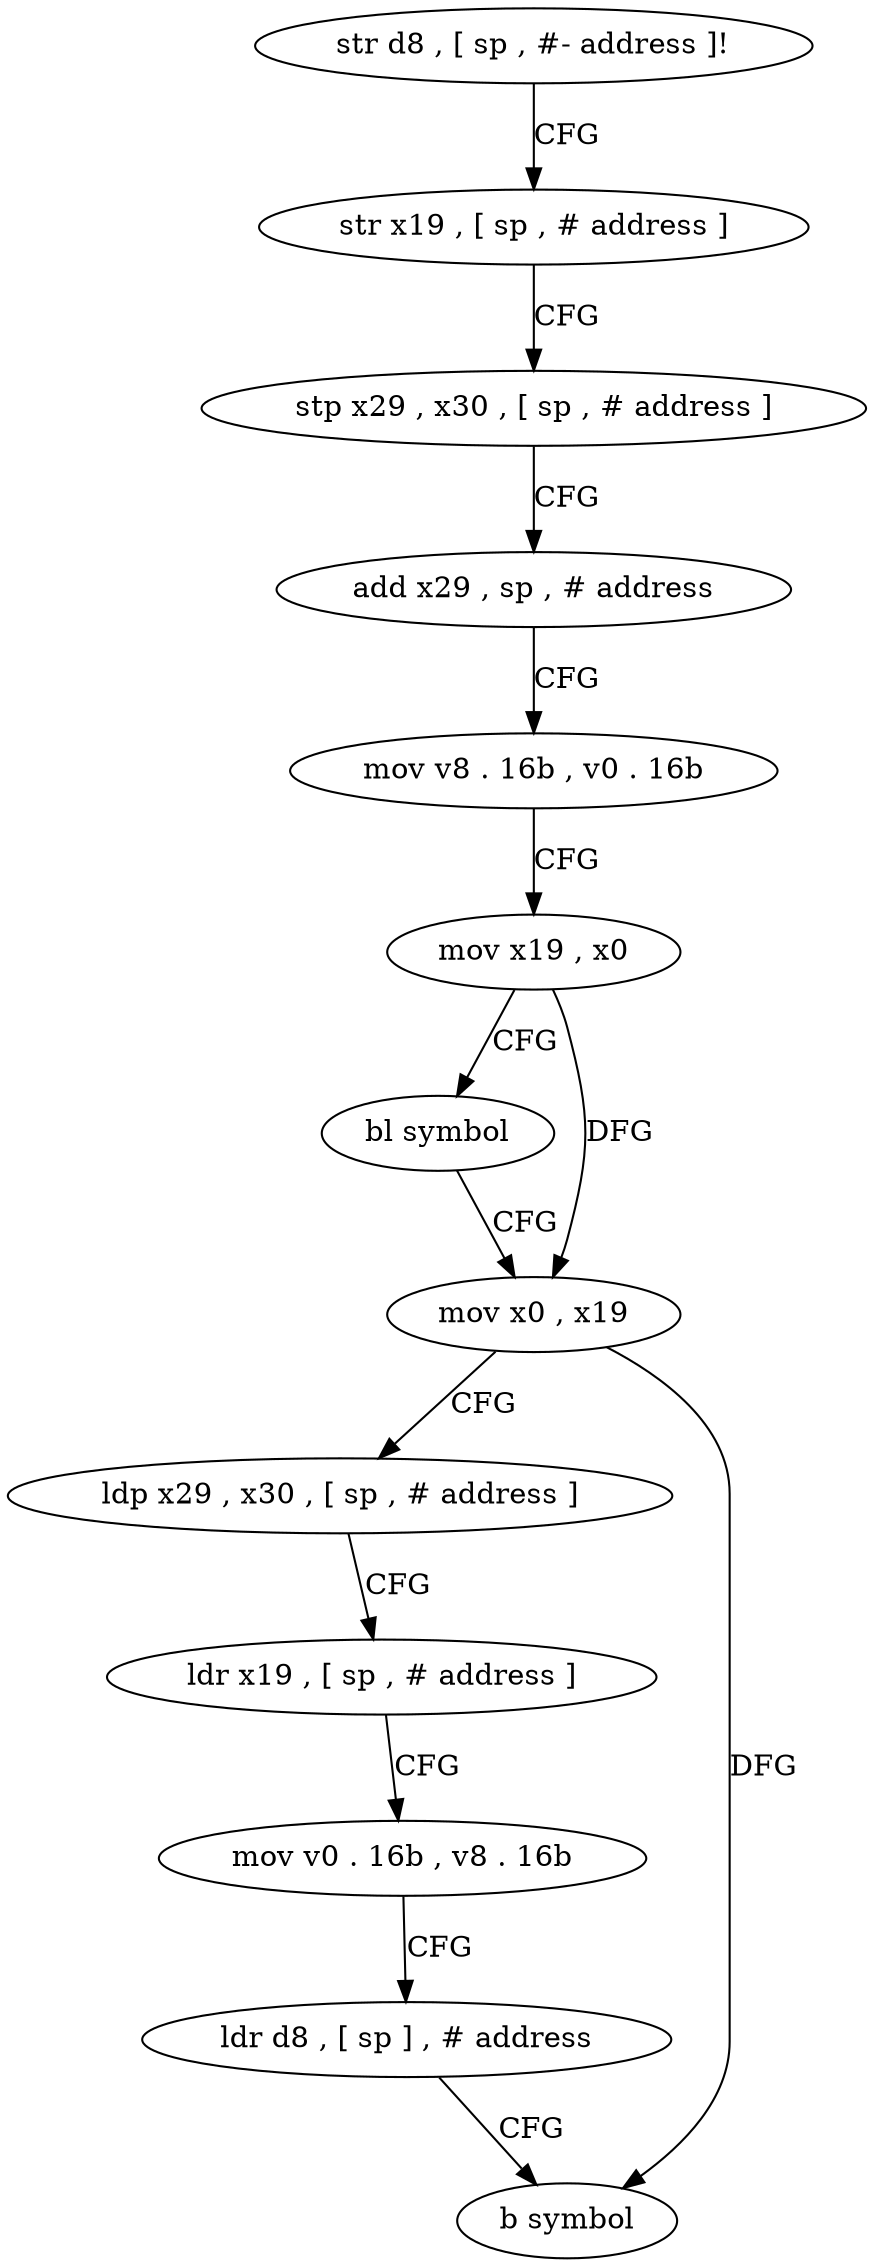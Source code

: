 digraph "func" {
"4223388" [label = "str d8 , [ sp , #- address ]!" ]
"4223392" [label = "str x19 , [ sp , # address ]" ]
"4223396" [label = "stp x29 , x30 , [ sp , # address ]" ]
"4223400" [label = "add x29 , sp , # address" ]
"4223404" [label = "mov v8 . 16b , v0 . 16b" ]
"4223408" [label = "mov x19 , x0" ]
"4223412" [label = "bl symbol" ]
"4223416" [label = "mov x0 , x19" ]
"4223420" [label = "ldp x29 , x30 , [ sp , # address ]" ]
"4223424" [label = "ldr x19 , [ sp , # address ]" ]
"4223428" [label = "mov v0 . 16b , v8 . 16b" ]
"4223432" [label = "ldr d8 , [ sp ] , # address" ]
"4223436" [label = "b symbol" ]
"4223388" -> "4223392" [ label = "CFG" ]
"4223392" -> "4223396" [ label = "CFG" ]
"4223396" -> "4223400" [ label = "CFG" ]
"4223400" -> "4223404" [ label = "CFG" ]
"4223404" -> "4223408" [ label = "CFG" ]
"4223408" -> "4223412" [ label = "CFG" ]
"4223408" -> "4223416" [ label = "DFG" ]
"4223412" -> "4223416" [ label = "CFG" ]
"4223416" -> "4223420" [ label = "CFG" ]
"4223416" -> "4223436" [ label = "DFG" ]
"4223420" -> "4223424" [ label = "CFG" ]
"4223424" -> "4223428" [ label = "CFG" ]
"4223428" -> "4223432" [ label = "CFG" ]
"4223432" -> "4223436" [ label = "CFG" ]
}

